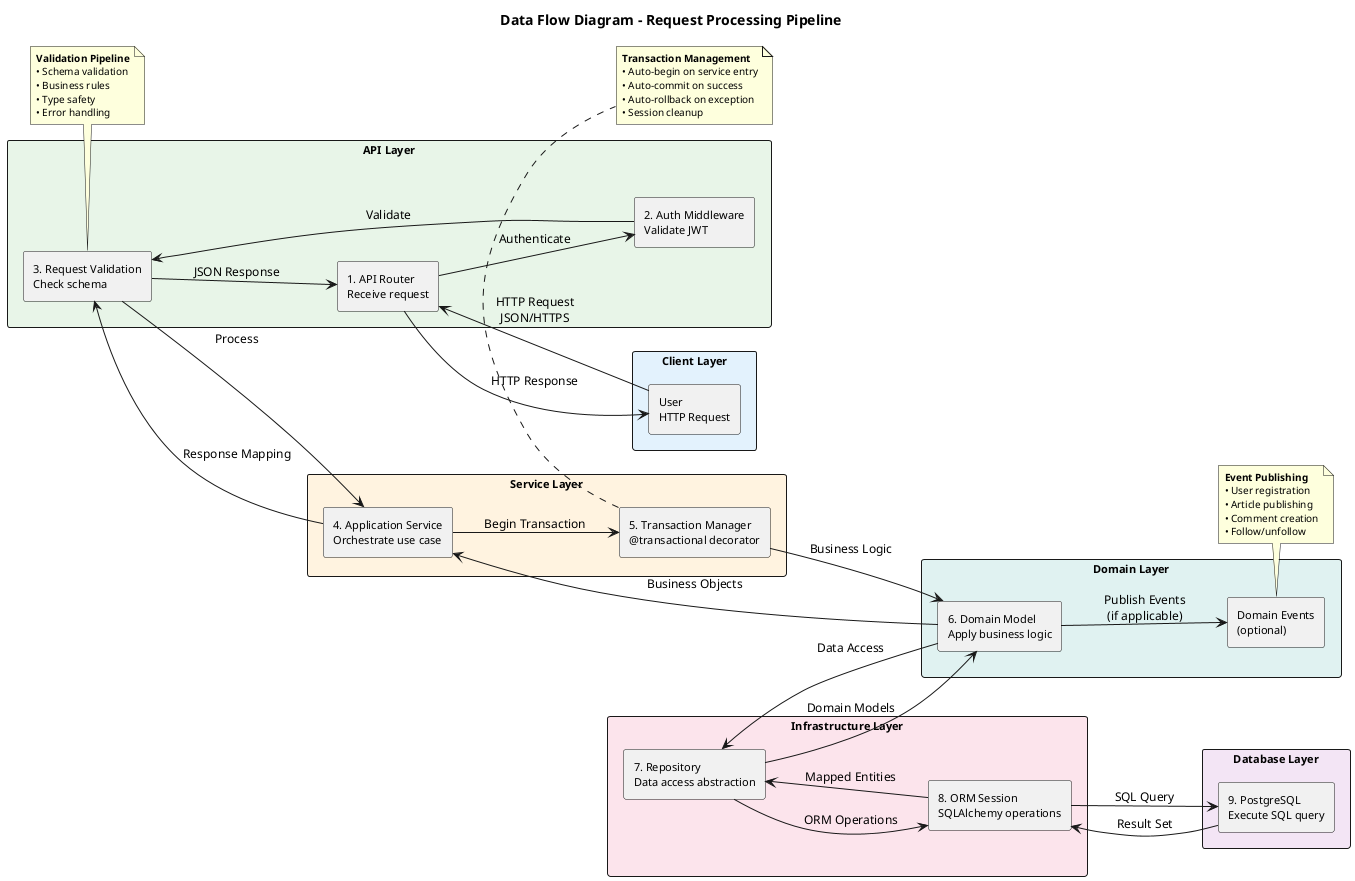 @startuml data-flow
' Clean flow diagram using simple PlantUML syntax

' Improve text legibility
skinparam defaultFontSize 12
skinparam rectangleFontSize 11
skinparam noteFontSize 10
left to right direction

title Data Flow Diagram - Request Processing Pipeline

rectangle "Client Layer" as client #E3F2FD {
  rectangle "User\nHTTP Request" as user
}

rectangle "API Layer" as api #E8F5E8 {
  rectangle "1. API Router\nReceive request" as router
  rectangle "2. Auth Middleware\nValidate JWT" as auth  
  rectangle "3. Request Validation\nCheck schema" as validation
}

rectangle "Service Layer" as service #FFF3E0 {
  rectangle "4. Application Service\nOrchestrate use case" as app_service
  rectangle "5. Transaction Manager\n@transactional decorator" as transaction
}

rectangle "Domain Layer" as domain #E0F2F1 {
  rectangle "6. Domain Model\nApply business logic" as domain_model
  rectangle "Domain Events\n(optional)" as events
}

rectangle "Infrastructure Layer" as infra #FCE4EC {
  rectangle "7. Repository\nData access abstraction" as repository
  rectangle "8. ORM Session\nSQLAlchemy operations" as orm
}

rectangle "Database Layer" as db #F3E5F5 {
  rectangle "9. PostgreSQL\nExecute SQL query" as database
}

' Request flow (left to right)
user --> router : "HTTP Request\nJSON/HTTPS"
router --> auth : "Authenticate"
auth --> validation : "Validate"
validation --> app_service : "Process"
app_service --> transaction : "Begin Transaction"
transaction --> domain_model : "Business Logic"
domain_model --> events : "Publish Events\n(if applicable)"
domain_model --> repository : "Data Access"
repository --> orm : "ORM Operations"
orm --> database : "SQL Query"

' Response flow (right to left)
database --> orm : "Result Set"
orm --> repository : "Mapped Entities"
repository --> domain_model : "Domain Models"
domain_model --> app_service : "Business Objects"
app_service --> validation : "Response Mapping"
validation --> router : "JSON Response"
router --> user : "HTTP Response"

note bottom of transaction
  **Transaction Management**
  • Auto-begin on service entry
  • Auto-commit on success
  • Auto-rollback on exception
  • Session cleanup
end note

note bottom of events
  **Event Publishing**
  • User registration
  • Article publishing  
  • Comment creation
  • Follow/unfollow
end note

note bottom of validation
  **Validation Pipeline**
  • Schema validation
  • Business rules
  • Type safety
  • Error handling
end note

@enduml
